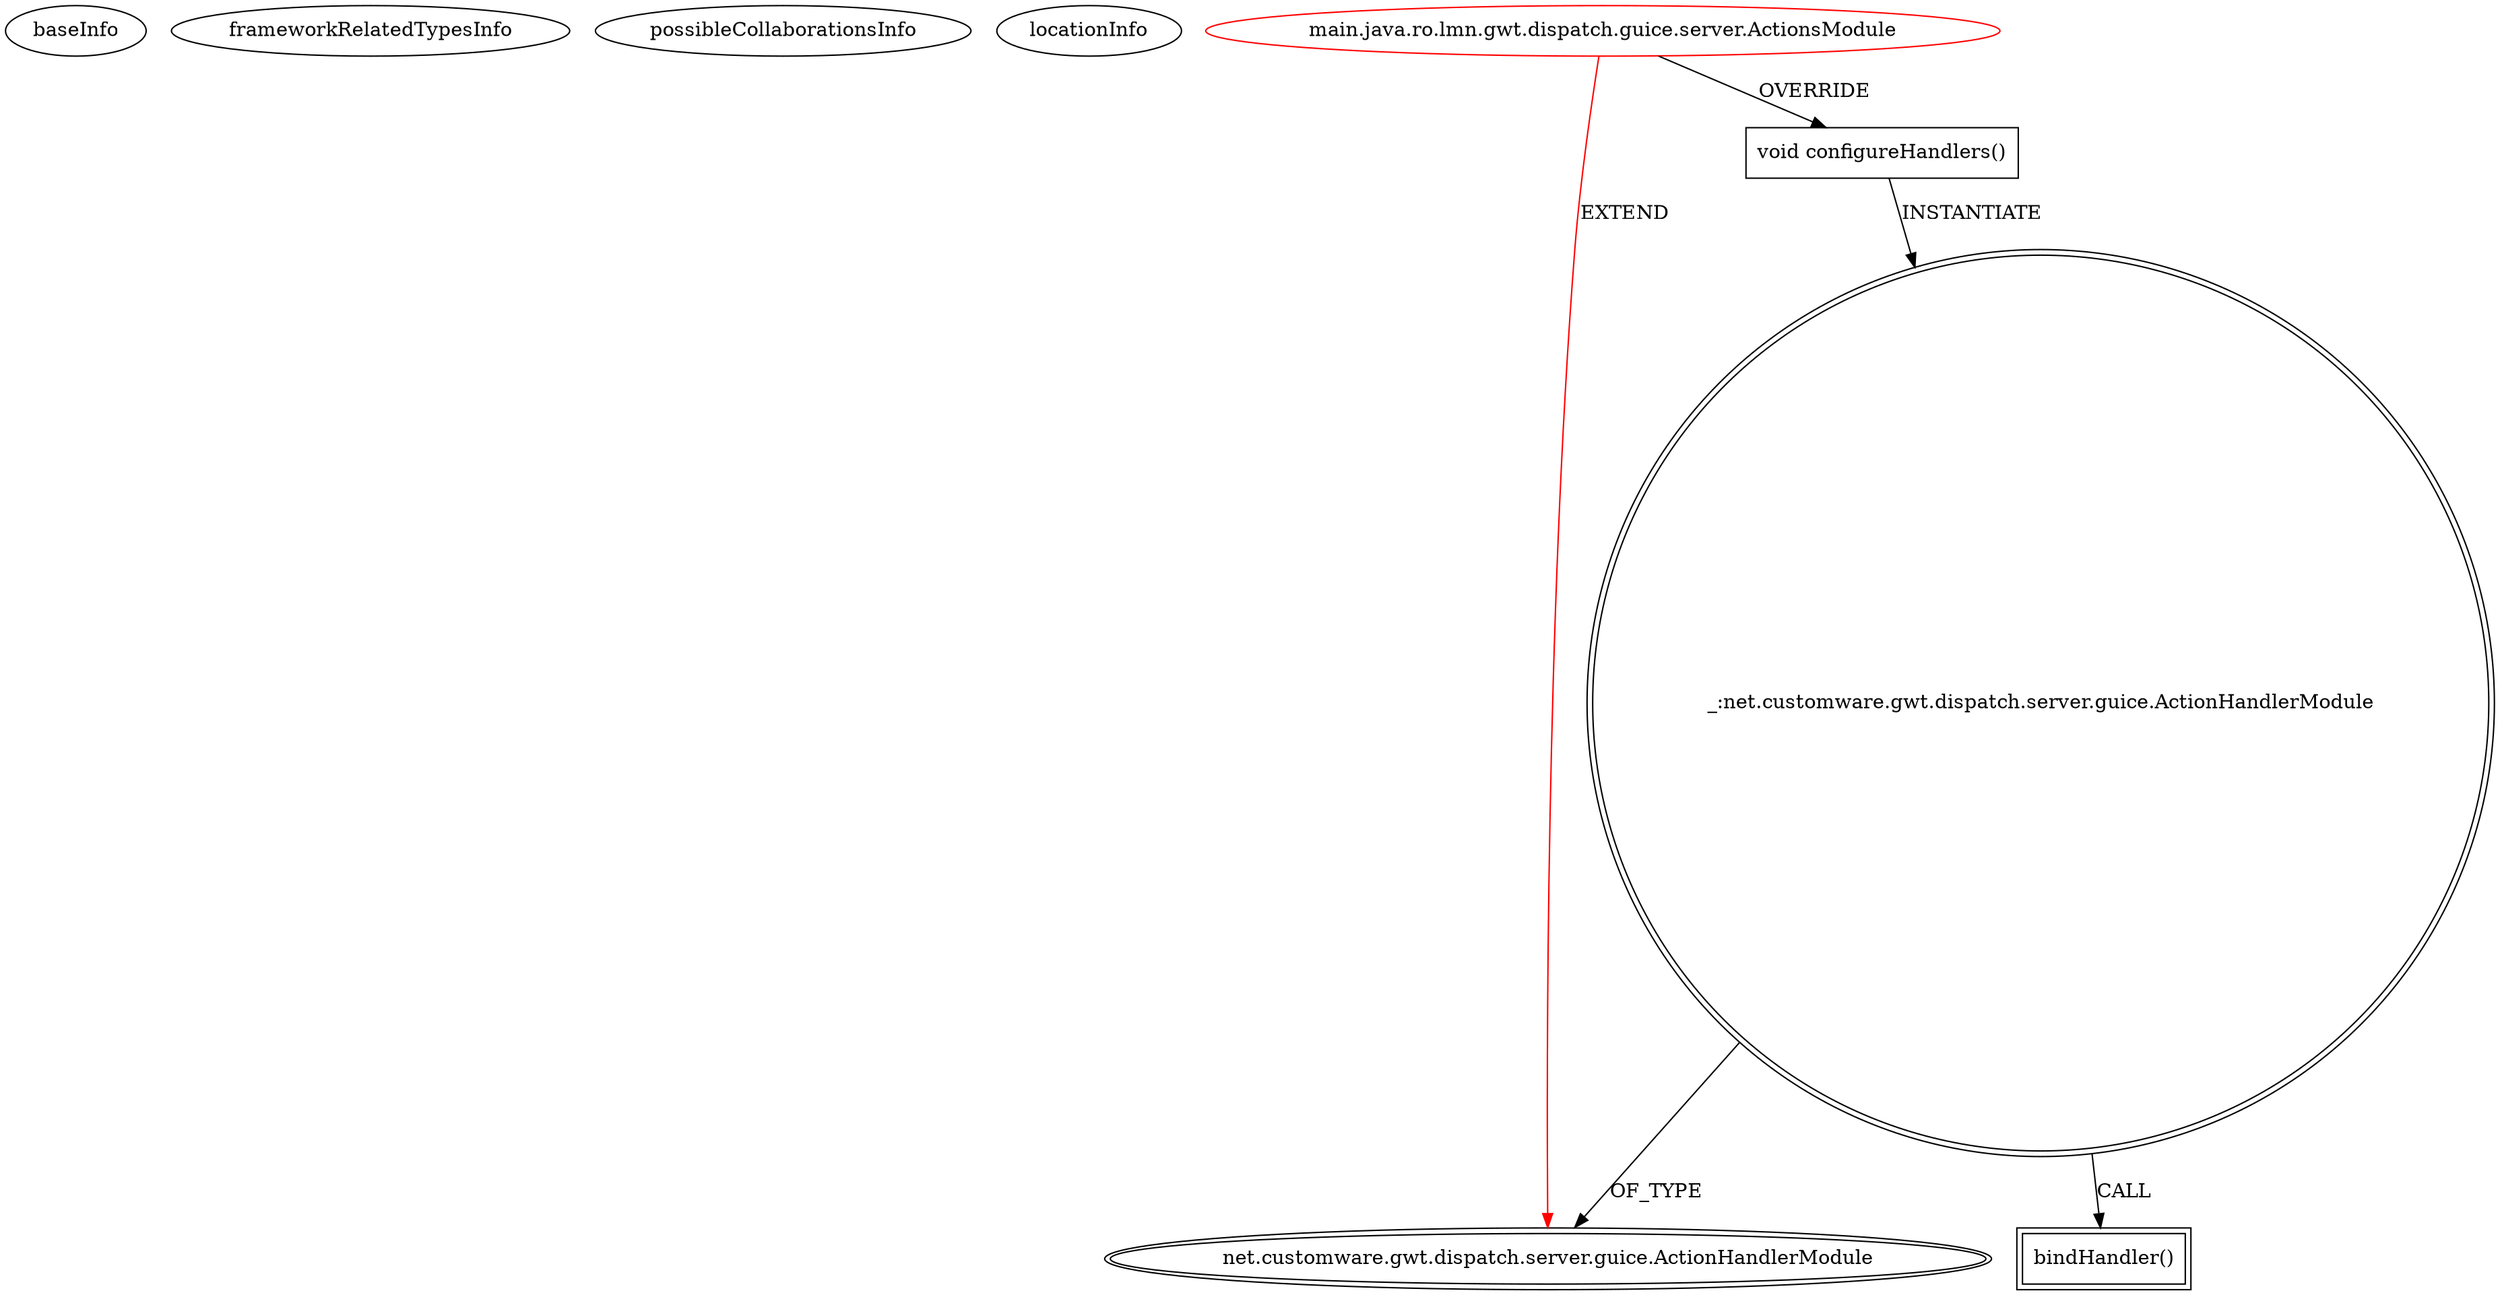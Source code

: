 digraph {
baseInfo[graphId=4426,category="extension_graph",isAnonymous=false,possibleRelation=false]
frameworkRelatedTypesInfo[0="net.customware.gwt.dispatch.server.guice.ActionHandlerModule"]
possibleCollaborationsInfo[]
locationInfo[projectName="rombert-gwt-dispatch-sample",filePath="/rombert-gwt-dispatch-sample/gwt-dispatch-sample-master/dispatch-sample-guice/src/main/java/ro/lmn/gwt/dispatch/guice/server/ActionsModule.java",contextSignature="ActionsModule",graphId="4426"]
0[label="main.java.ro.lmn.gwt.dispatch.guice.server.ActionsModule",vertexType="ROOT_CLIENT_CLASS_DECLARATION",isFrameworkType=false,color=red]
1[label="net.customware.gwt.dispatch.server.guice.ActionHandlerModule",vertexType="FRAMEWORK_CLASS_TYPE",isFrameworkType=true,peripheries=2]
2[label="void configureHandlers()",vertexType="OVERRIDING_METHOD_DECLARATION",isFrameworkType=false,shape=box]
3[label="_:net.customware.gwt.dispatch.server.guice.ActionHandlerModule",vertexType="VARIABLE_EXPRESION",isFrameworkType=true,peripheries=2,shape=circle]
4[label="bindHandler()",vertexType="INSIDE_CALL",isFrameworkType=true,peripheries=2,shape=box]
0->1[label="EXTEND",color=red]
0->2[label="OVERRIDE"]
2->3[label="INSTANTIATE"]
3->1[label="OF_TYPE"]
3->4[label="CALL"]
}
